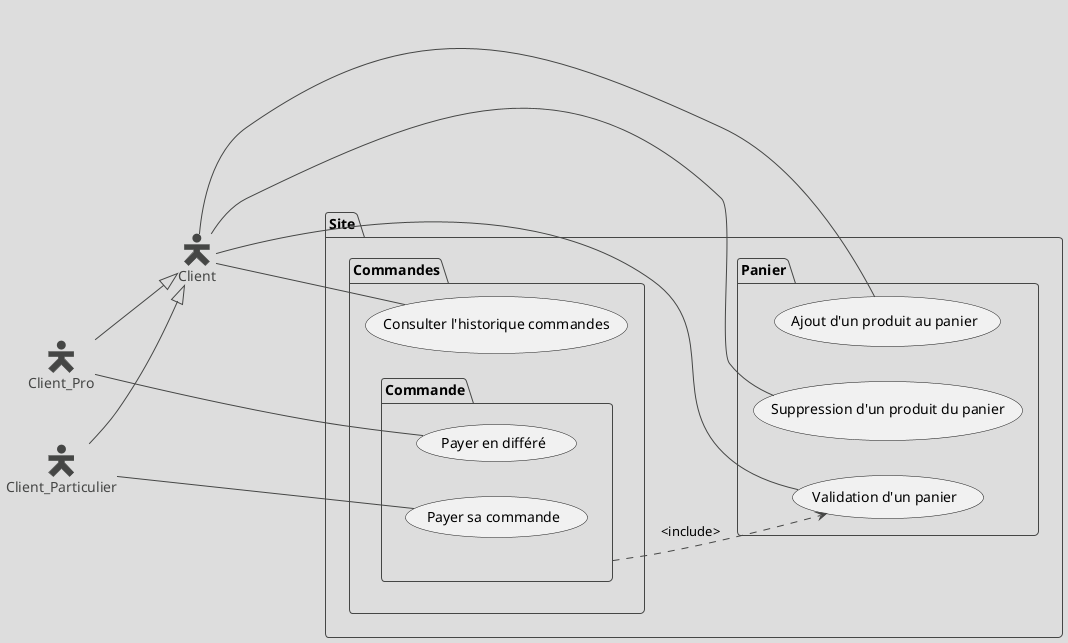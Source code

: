 @startuml VG Panier-Commandes
!theme toy
skinparam actorStyle hollow
left to right direction

actor Client_Particulier as part
actor Client_Pro as pro
actor Client as c

package Site {

    package Panier {
        usecase "Ajout d'un produit au panier" as UC1
        usecase "Suppression d'un produit du panier" as UC2
        usecase "Validation d'un panier" as UC3
    }

    package Commandes {

        usecase "Consulter l'historique commandes" as UC4

        package Commande {

            usecase "Payer sa commande" as UC5
            usecase "Payer en différé" as UC6
        }
    }
}

Commande ..> UC3 : <include>

c --- UC1
c --- UC2
c --- UC3
c --- UC4

part --|> c
pro --|> c

part --- UC5
pro --- UC6
@enduml

Flot Nominal
Flot Nominal

